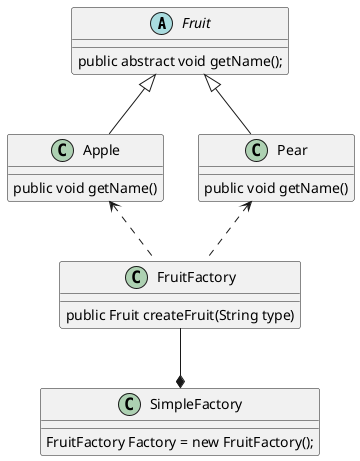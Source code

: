 @startuml

abstract class Fruit{
public abstract void getName();
}

class Apple {
public void getName()
}

class Pear {
public void getName()
}

Fruit <|-- Apple
Fruit <|-- Pear


class FruitFactory {
 public Fruit createFruit(String type)
}

Apple <.. FruitFactory
Pear <.. FruitFactory


class SimpleFactory{
FruitFactory Factory = new FruitFactory();
}

FruitFactory --* SimpleFactory


@enduml